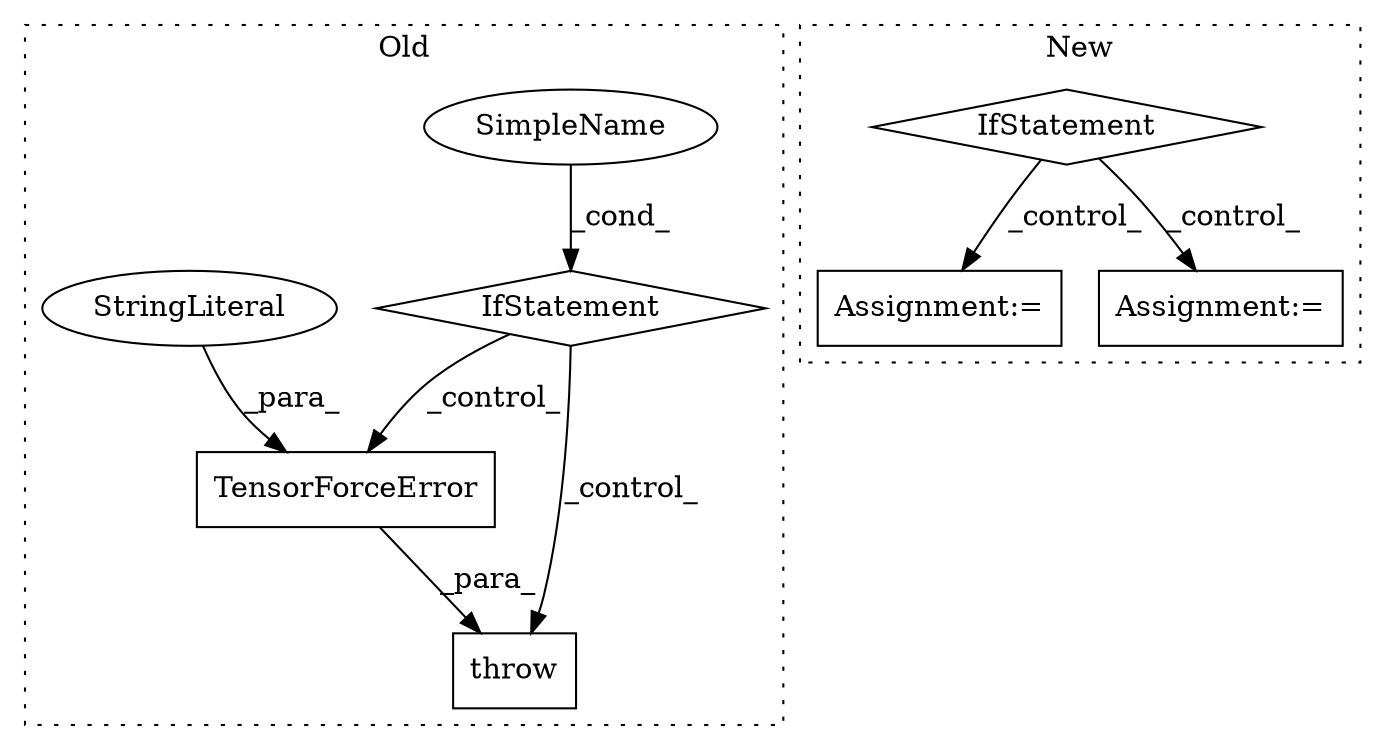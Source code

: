 digraph G {
subgraph cluster0 {
1 [label="TensorForceError" a="32" s="5121,5182" l="17,1" shape="box"];
3 [label="IfStatement" a="25" s="5071,5105" l="8,2" shape="diamond"];
4 [label="SimpleName" a="42" s="" l="" shape="ellipse"];
5 [label="throw" a="53" s="5115" l="6" shape="box"];
6 [label="StringLiteral" a="45" s="5138" l="44" shape="ellipse"];
label = "Old";
style="dotted";
}
subgraph cluster1 {
2 [label="IfStatement" a="25" s="4323,4350" l="4,2" shape="diamond"];
7 [label="Assignment:=" a="7" s="4822" l="2" shape="box"];
8 [label="Assignment:=" a="7" s="4413,4507" l="71,2" shape="box"];
label = "New";
style="dotted";
}
1 -> 5 [label="_para_"];
2 -> 8 [label="_control_"];
2 -> 7 [label="_control_"];
3 -> 1 [label="_control_"];
3 -> 5 [label="_control_"];
4 -> 3 [label="_cond_"];
6 -> 1 [label="_para_"];
}